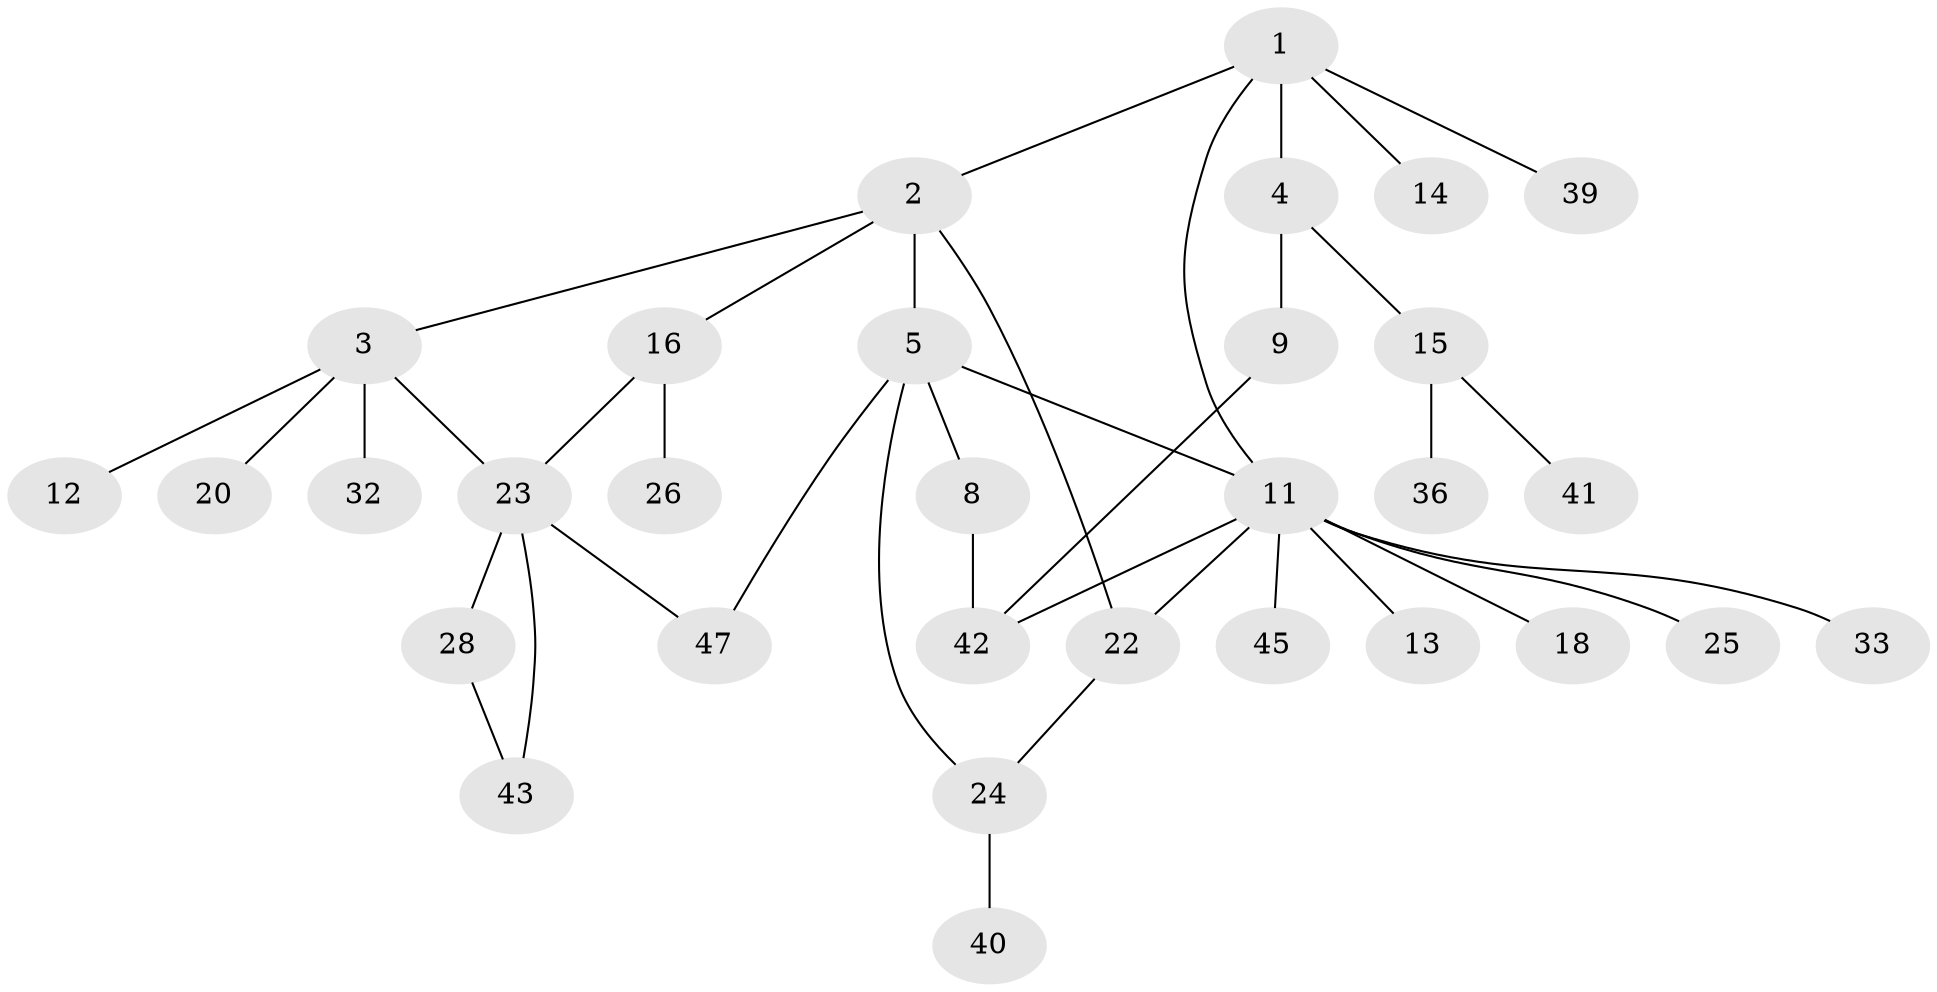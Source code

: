 // Generated by graph-tools (version 1.1) at 2025/51/02/27/25 19:51:41]
// undirected, 31 vertices, 38 edges
graph export_dot {
graph [start="1"]
  node [color=gray90,style=filled];
  1 [super="+31"];
  2;
  3 [super="+7"];
  4 [super="+6"];
  5 [super="+10"];
  8 [super="+27"];
  9 [super="+30"];
  11 [super="+19"];
  12;
  13 [super="+35"];
  14 [super="+38"];
  15 [super="+21"];
  16 [super="+17"];
  18;
  20;
  22 [super="+34"];
  23 [super="+44"];
  24 [super="+37"];
  25;
  26 [super="+48"];
  28 [super="+29"];
  32;
  33;
  36;
  39;
  40 [super="+49"];
  41;
  42 [super="+50"];
  43 [super="+46"];
  45;
  47;
  1 -- 2;
  1 -- 4;
  1 -- 14;
  1 -- 39;
  1 -- 11;
  2 -- 3;
  2 -- 5;
  2 -- 16;
  2 -- 22;
  3 -- 12;
  3 -- 20;
  3 -- 32;
  3 -- 23;
  4 -- 9;
  4 -- 15;
  5 -- 8;
  5 -- 47;
  5 -- 24;
  5 -- 11;
  8 -- 42;
  9 -- 42;
  11 -- 13;
  11 -- 18;
  11 -- 22;
  11 -- 25;
  11 -- 42;
  11 -- 33;
  11 -- 45;
  15 -- 36;
  15 -- 41;
  16 -- 23;
  16 -- 26;
  22 -- 24;
  23 -- 28;
  23 -- 47;
  23 -- 43;
  24 -- 40;
  28 -- 43;
}
